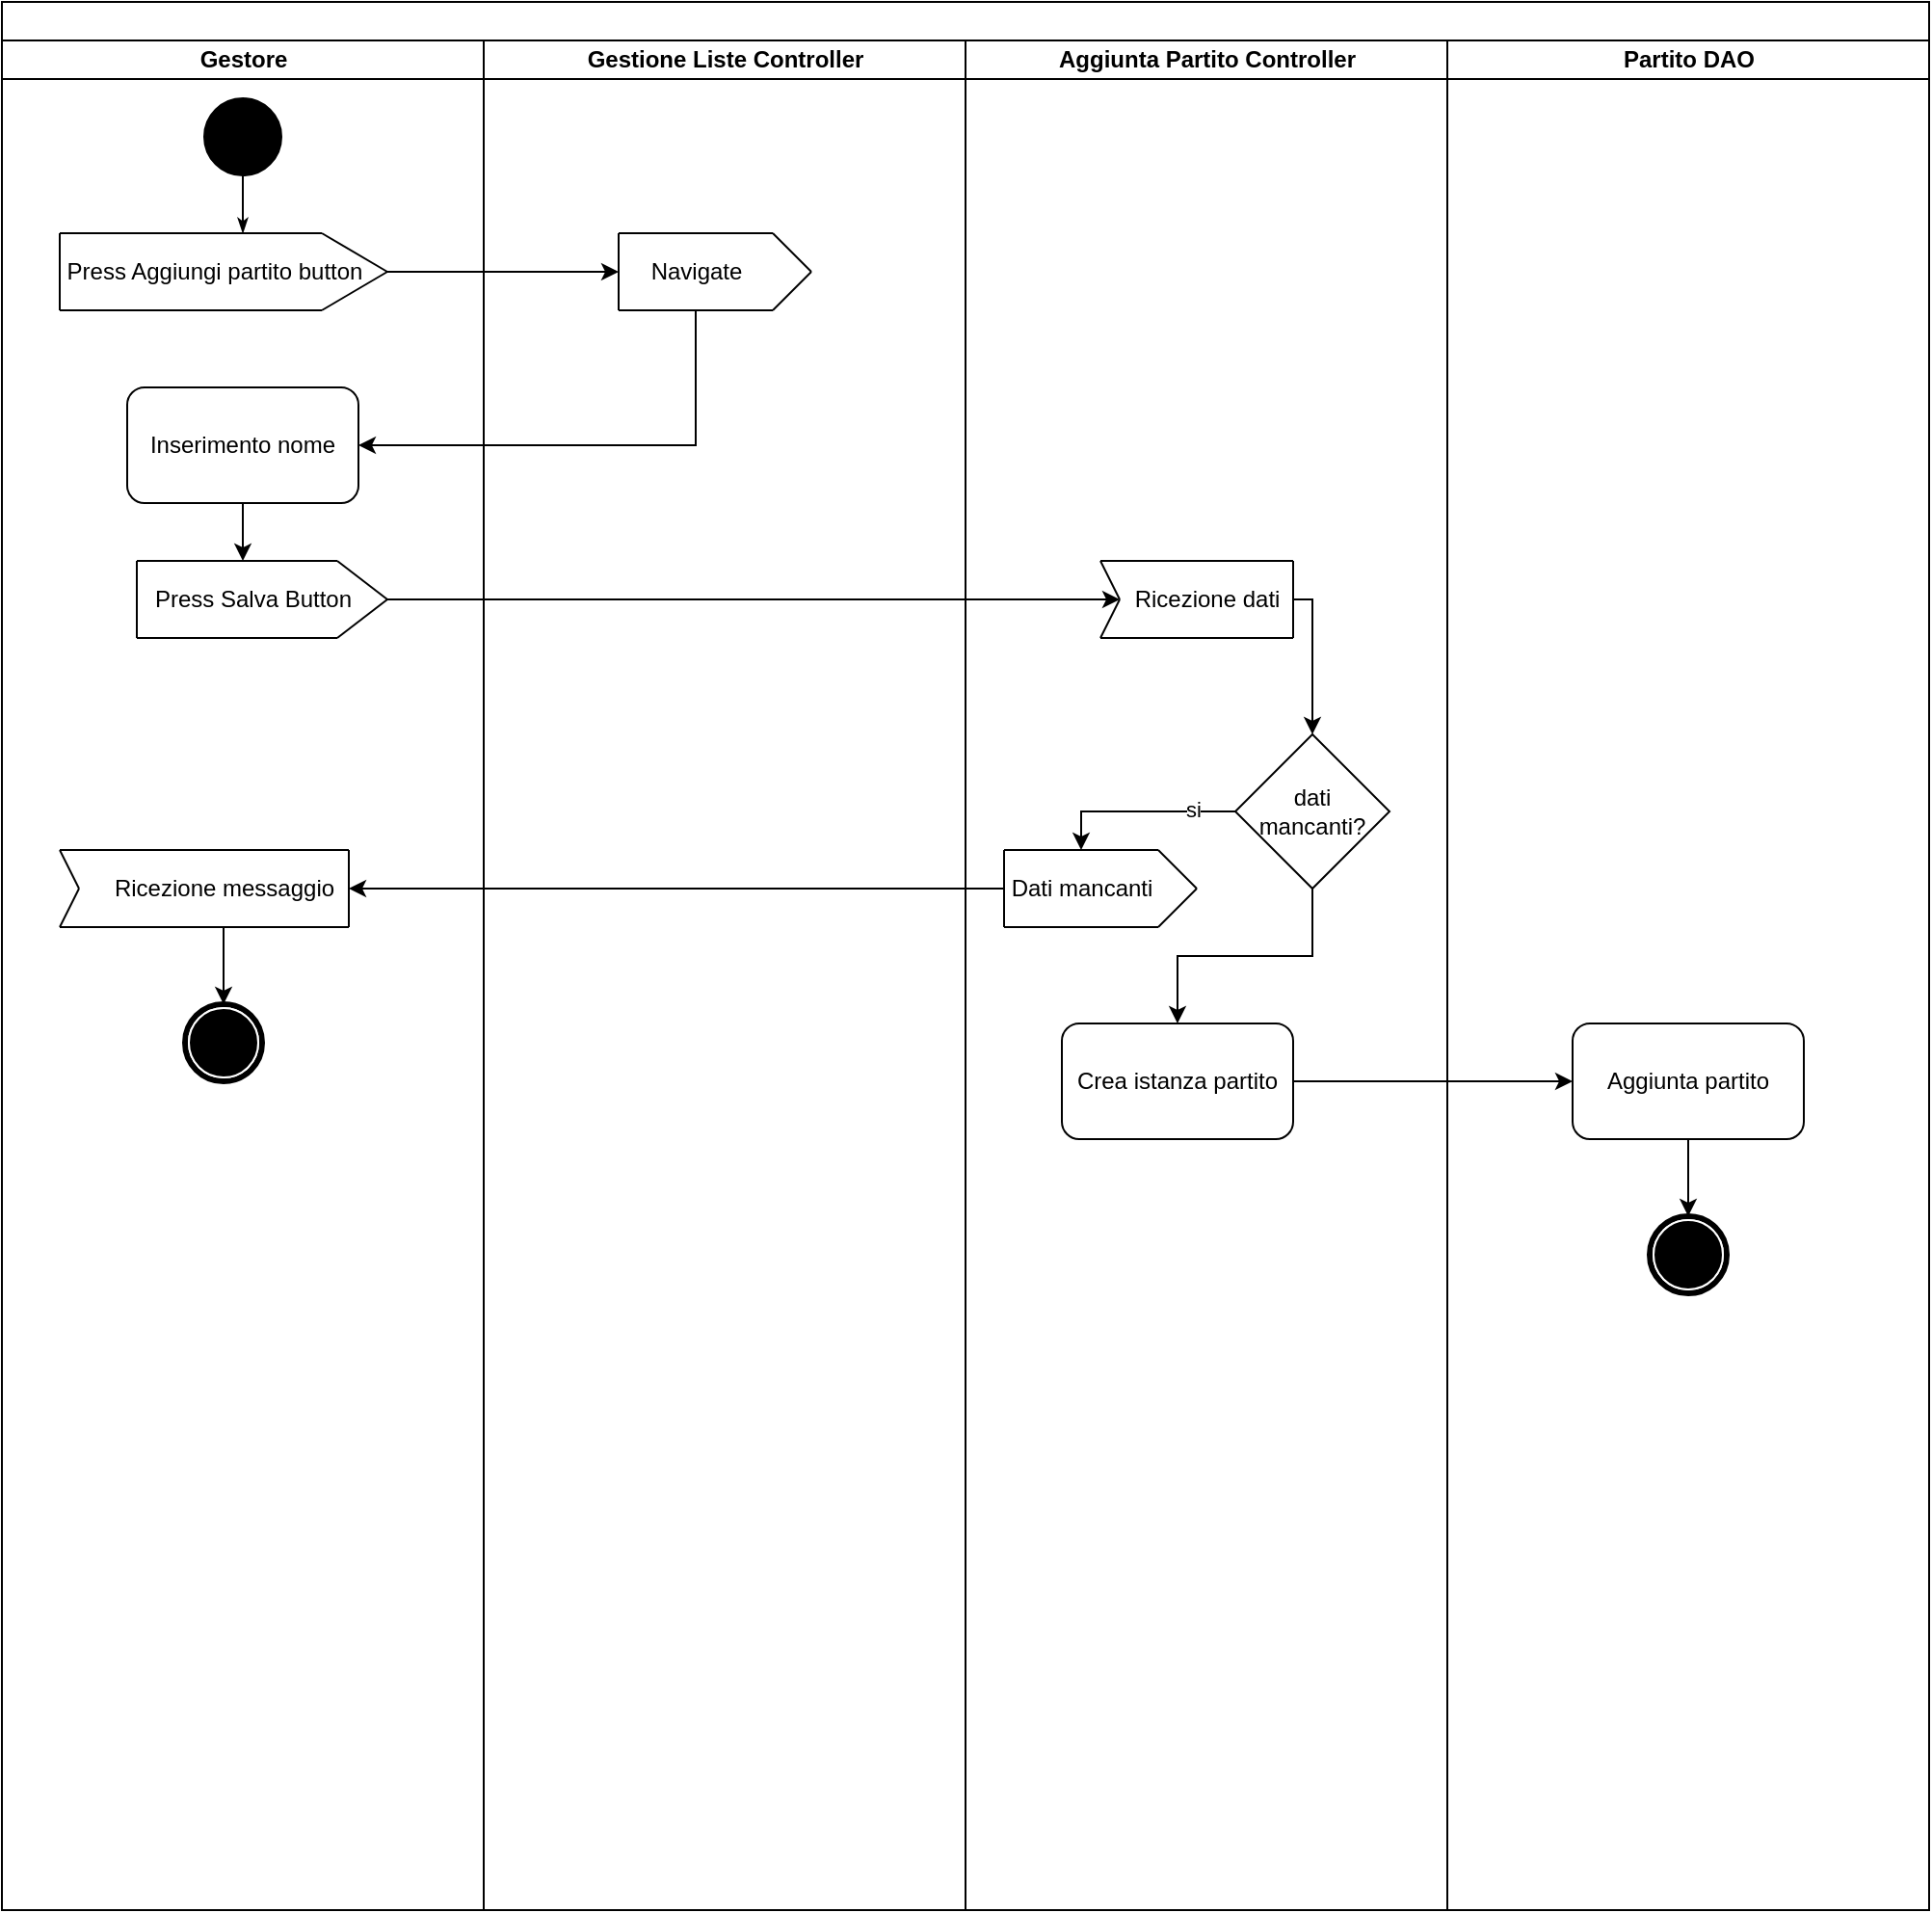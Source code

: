 <mxfile version="18.0.1" type="device"><diagram name="Page-1" id="0783ab3e-0a74-02c8-0abd-f7b4e66b4bec"><mxGraphModel dx="1673" dy="1027" grid="1" gridSize="10" guides="1" tooltips="1" connect="1" arrows="1" fold="1" page="1" pageScale="1" pageWidth="850" pageHeight="1100" background="none" math="0" shadow="0"><root><mxCell id="0"/><mxCell id="1" parent="0"/><mxCell id="1c1d494c118603dd-1" value="" style="swimlane;html=1;childLayout=stackLayout;startSize=20;rounded=0;shadow=0;comic=0;labelBackgroundColor=none;strokeWidth=1;fontFamily=Verdana;fontSize=12;align=center;" parent="1" vertex="1"><mxGeometry x="40" y="20" width="1000" height="990" as="geometry"/></mxCell><mxCell id="1c1d494c118603dd-2" value="Gestore" style="swimlane;html=1;startSize=20;" parent="1c1d494c118603dd-1" vertex="1"><mxGeometry y="20" width="250" height="970" as="geometry"/></mxCell><mxCell id="60571a20871a0731-4" value="" style="ellipse;whiteSpace=wrap;html=1;rounded=0;shadow=0;comic=0;labelBackgroundColor=none;strokeWidth=1;fillColor=#000000;fontFamily=Verdana;fontSize=12;align=center;" parent="1c1d494c118603dd-2" vertex="1"><mxGeometry x="105" y="30" width="40" height="40" as="geometry"/></mxCell><mxCell id="1c1d494c118603dd-27" style="edgeStyle=orthogonalEdgeStyle;rounded=0;html=1;labelBackgroundColor=none;startArrow=none;startFill=0;startSize=5;endArrow=classicThin;endFill=1;endSize=5;jettySize=auto;orthogonalLoop=1;strokeWidth=1;fontFamily=Verdana;fontSize=12" parent="1c1d494c118603dd-2" source="60571a20871a0731-4" edge="1"><mxGeometry relative="1" as="geometry"><mxPoint x="125" y="100" as="targetPoint"/></mxGeometry></mxCell><mxCell id="pbi9V-0MqCEIX_6vA-FS-35" value="" style="group;strokeColor=none;glass=0;rounded=0;" parent="1c1d494c118603dd-2" vertex="1" connectable="0"><mxGeometry x="30" y="100" width="170" height="40" as="geometry"/></mxCell><mxCell id="pbi9V-0MqCEIX_6vA-FS-36" value="" style="endArrow=none;html=1;rounded=0;" parent="pbi9V-0MqCEIX_6vA-FS-35" edge="1"><mxGeometry width="50" height="50" relative="1" as="geometry"><mxPoint as="sourcePoint"/><mxPoint x="136" as="targetPoint"/></mxGeometry></mxCell><mxCell id="pbi9V-0MqCEIX_6vA-FS-37" value="" style="endArrow=none;html=1;rounded=0;" parent="pbi9V-0MqCEIX_6vA-FS-35" edge="1"><mxGeometry width="50" height="50" relative="1" as="geometry"><mxPoint y="40" as="sourcePoint"/><mxPoint x="136" y="40" as="targetPoint"/></mxGeometry></mxCell><mxCell id="pbi9V-0MqCEIX_6vA-FS-38" value="" style="endArrow=none;html=1;rounded=0;" parent="pbi9V-0MqCEIX_6vA-FS-35" edge="1"><mxGeometry width="50" height="50" relative="1" as="geometry"><mxPoint x="136" y="40" as="sourcePoint"/><mxPoint x="170.0" y="20" as="targetPoint"/></mxGeometry></mxCell><mxCell id="pbi9V-0MqCEIX_6vA-FS-39" value="" style="endArrow=none;html=1;rounded=0;" parent="pbi9V-0MqCEIX_6vA-FS-35" edge="1"><mxGeometry width="50" height="50" relative="1" as="geometry"><mxPoint x="136" as="sourcePoint"/><mxPoint x="170.0" y="20" as="targetPoint"/></mxGeometry></mxCell><mxCell id="pbi9V-0MqCEIX_6vA-FS-40" value="" style="endArrow=none;html=1;rounded=0;" parent="pbi9V-0MqCEIX_6vA-FS-35" edge="1"><mxGeometry width="50" height="50" relative="1" as="geometry"><mxPoint y="40" as="sourcePoint"/><mxPoint as="targetPoint"/></mxGeometry></mxCell><mxCell id="pbi9V-0MqCEIX_6vA-FS-44" value="" style="endArrow=classic;html=1;rounded=0;" parent="1c1d494c118603dd-2" edge="1"><mxGeometry width="50" height="50" relative="1" as="geometry"><mxPoint x="200" y="120" as="sourcePoint"/><mxPoint x="320" y="120" as="targetPoint"/></mxGeometry></mxCell><mxCell id="pbi9V-0MqCEIX_6vA-FS-45" value="Inserimento nome" style="rounded=1;whiteSpace=wrap;html=1;shadow=0;glass=0;sketch=0;strokeColor=default;fillColor=default;" parent="1c1d494c118603dd-2" vertex="1"><mxGeometry x="65" y="180" width="120" height="60" as="geometry"/></mxCell><mxCell id="60571a20871a0731-5" value="" style="shape=mxgraph.bpmn.shape;html=1;verticalLabelPosition=bottom;labelBackgroundColor=#ffffff;verticalAlign=top;perimeter=ellipsePerimeter;outline=end;symbol=terminate;rounded=0;shadow=0;comic=0;strokeWidth=1;fontFamily=Verdana;fontSize=12;align=center;" parent="1c1d494c118603dd-2" vertex="1"><mxGeometry x="95" y="500" width="40" height="40" as="geometry"/></mxCell><mxCell id="Z_kuRnhIC4C0vcZggn2R-9" value="" style="group;strokeColor=none;glass=0;rounded=0;" vertex="1" connectable="0" parent="1c1d494c118603dd-2"><mxGeometry x="70" y="270" width="130" height="40" as="geometry"/></mxCell><mxCell id="Z_kuRnhIC4C0vcZggn2R-10" value="" style="endArrow=none;html=1;rounded=0;" edge="1" parent="Z_kuRnhIC4C0vcZggn2R-9"><mxGeometry width="50" height="50" relative="1" as="geometry"><mxPoint as="sourcePoint"/><mxPoint x="104" as="targetPoint"/></mxGeometry></mxCell><mxCell id="Z_kuRnhIC4C0vcZggn2R-11" value="" style="endArrow=none;html=1;rounded=0;" edge="1" parent="Z_kuRnhIC4C0vcZggn2R-9"><mxGeometry width="50" height="50" relative="1" as="geometry"><mxPoint y="40" as="sourcePoint"/><mxPoint x="104" y="40" as="targetPoint"/></mxGeometry></mxCell><mxCell id="Z_kuRnhIC4C0vcZggn2R-12" value="" style="endArrow=none;html=1;rounded=0;" edge="1" parent="Z_kuRnhIC4C0vcZggn2R-9"><mxGeometry width="50" height="50" relative="1" as="geometry"><mxPoint x="104" y="40" as="sourcePoint"/><mxPoint x="130.0" y="20" as="targetPoint"/></mxGeometry></mxCell><mxCell id="Z_kuRnhIC4C0vcZggn2R-13" value="" style="endArrow=none;html=1;rounded=0;" edge="1" parent="Z_kuRnhIC4C0vcZggn2R-9"><mxGeometry width="50" height="50" relative="1" as="geometry"><mxPoint x="104" as="sourcePoint"/><mxPoint x="130.0" y="20" as="targetPoint"/></mxGeometry></mxCell><mxCell id="Z_kuRnhIC4C0vcZggn2R-14" value="" style="endArrow=none;html=1;rounded=0;" edge="1" parent="Z_kuRnhIC4C0vcZggn2R-9"><mxGeometry width="50" height="50" relative="1" as="geometry"><mxPoint y="40" as="sourcePoint"/><mxPoint as="targetPoint"/></mxGeometry></mxCell><mxCell id="Z_kuRnhIC4C0vcZggn2R-43" value="" style="endArrow=none;html=1;rounded=0;" edge="1" parent="1c1d494c118603dd-2"><mxGeometry width="50" height="50" relative="1" as="geometry"><mxPoint x="40.0" y="440" as="sourcePoint"/><mxPoint x="30.0" y="420" as="targetPoint"/></mxGeometry></mxCell><mxCell id="Z_kuRnhIC4C0vcZggn2R-44" value="" style="endArrow=none;html=1;rounded=0;" edge="1" parent="1c1d494c118603dd-2"><mxGeometry width="50" height="50" relative="1" as="geometry"><mxPoint x="30.0" y="460" as="sourcePoint"/><mxPoint x="180" y="460" as="targetPoint"/></mxGeometry></mxCell><mxCell id="Z_kuRnhIC4C0vcZggn2R-45" value="" style="endArrow=none;html=1;rounded=0;" edge="1" parent="1c1d494c118603dd-2"><mxGeometry width="50" height="50" relative="1" as="geometry"><mxPoint x="180.0" y="460" as="sourcePoint"/><mxPoint x="180.0" y="420" as="targetPoint"/></mxGeometry></mxCell><mxCell id="Z_kuRnhIC4C0vcZggn2R-47" value="Ricezione messaggio" style="text;html=1;align=center;verticalAlign=middle;resizable=0;points=[];autosize=1;strokeColor=none;fillColor=none;" vertex="1" parent="1c1d494c118603dd-2"><mxGeometry x="50" y="430" width="130" height="20" as="geometry"/></mxCell><mxCell id="Z_kuRnhIC4C0vcZggn2R-41" value="" style="endArrow=none;html=1;rounded=0;" edge="1" parent="1c1d494c118603dd-2"><mxGeometry width="50" height="50" relative="1" as="geometry"><mxPoint x="30.0" y="460" as="sourcePoint"/><mxPoint x="40.0" y="440" as="targetPoint"/></mxGeometry></mxCell><mxCell id="Z_kuRnhIC4C0vcZggn2R-42" value="" style="endArrow=none;html=1;rounded=0;" edge="1" parent="1c1d494c118603dd-2"><mxGeometry width="50" height="50" relative="1" as="geometry"><mxPoint x="30.0" y="420" as="sourcePoint"/><mxPoint x="180" y="420" as="targetPoint"/></mxGeometry></mxCell><mxCell id="1c1d494c118603dd-3" value="Gestione Liste Controller" style="swimlane;html=1;startSize=20;" parent="1c1d494c118603dd-1" vertex="1"><mxGeometry x="250" y="20" width="250" height="970" as="geometry"/></mxCell><mxCell id="Z_kuRnhIC4C0vcZggn2R-1" value="" style="group;strokeColor=none;glass=0;rounded=0;" vertex="1" connectable="0" parent="1c1d494c118603dd-3"><mxGeometry x="70" y="100" width="100" height="40" as="geometry"/></mxCell><mxCell id="Z_kuRnhIC4C0vcZggn2R-2" value="" style="endArrow=none;html=1;rounded=0;" edge="1" parent="Z_kuRnhIC4C0vcZggn2R-1"><mxGeometry width="50" height="50" relative="1" as="geometry"><mxPoint as="sourcePoint"/><mxPoint x="80" as="targetPoint"/></mxGeometry></mxCell><mxCell id="Z_kuRnhIC4C0vcZggn2R-3" value="" style="endArrow=none;html=1;rounded=0;" edge="1" parent="Z_kuRnhIC4C0vcZggn2R-1"><mxGeometry width="50" height="50" relative="1" as="geometry"><mxPoint y="40" as="sourcePoint"/><mxPoint x="80" y="40" as="targetPoint"/></mxGeometry></mxCell><mxCell id="Z_kuRnhIC4C0vcZggn2R-4" value="" style="endArrow=none;html=1;rounded=0;" edge="1" parent="Z_kuRnhIC4C0vcZggn2R-1"><mxGeometry width="50" height="50" relative="1" as="geometry"><mxPoint x="80" y="40" as="sourcePoint"/><mxPoint x="100" y="20" as="targetPoint"/></mxGeometry></mxCell><mxCell id="Z_kuRnhIC4C0vcZggn2R-5" value="" style="endArrow=none;html=1;rounded=0;" edge="1" parent="Z_kuRnhIC4C0vcZggn2R-1"><mxGeometry width="50" height="50" relative="1" as="geometry"><mxPoint x="80" as="sourcePoint"/><mxPoint x="100" y="20" as="targetPoint"/></mxGeometry></mxCell><mxCell id="Z_kuRnhIC4C0vcZggn2R-6" value="" style="endArrow=none;html=1;rounded=0;" edge="1" parent="Z_kuRnhIC4C0vcZggn2R-1"><mxGeometry width="50" height="50" relative="1" as="geometry"><mxPoint y="40" as="sourcePoint"/><mxPoint as="targetPoint"/></mxGeometry></mxCell><mxCell id="Z_kuRnhIC4C0vcZggn2R-7" value="Navigate" style="text;html=1;align=center;verticalAlign=middle;resizable=0;points=[];autosize=1;strokeColor=none;fillColor=none;" vertex="1" parent="Z_kuRnhIC4C0vcZggn2R-1"><mxGeometry x="10" y="10" width="60" height="20" as="geometry"/></mxCell><mxCell id="1c1d494c118603dd-4" value="Aggiunta Partito Controller" style="swimlane;html=1;startSize=20;" parent="1c1d494c118603dd-1" vertex="1"><mxGeometry x="500" y="20" width="250" height="970" as="geometry"/></mxCell><mxCell id="Z_kuRnhIC4C0vcZggn2R-49" style="edgeStyle=orthogonalEdgeStyle;rounded=0;orthogonalLoop=1;jettySize=auto;html=1;entryX=0.5;entryY=0;entryDx=0;entryDy=0;" edge="1" parent="1c1d494c118603dd-4" source="pbi9V-0MqCEIX_6vA-FS-48" target="Z_kuRnhIC4C0vcZggn2R-48"><mxGeometry relative="1" as="geometry"/></mxCell><mxCell id="pbi9V-0MqCEIX_6vA-FS-48" value="dati mancanti?" style="rhombus;whiteSpace=wrap;html=1;rounded=0;shadow=0;glass=0;sketch=0;strokeColor=default;fillColor=default;" parent="1c1d494c118603dd-4" vertex="1"><mxGeometry x="140" y="360" width="80" height="80" as="geometry"/></mxCell><mxCell id="pbi9V-0MqCEIX_6vA-FS-52" value="" style="group;strokeColor=none;glass=0;rounded=0;" parent="1c1d494c118603dd-4" vertex="1" connectable="0"><mxGeometry x="20" y="420" width="100" height="40" as="geometry"/></mxCell><mxCell id="pbi9V-0MqCEIX_6vA-FS-53" value="" style="endArrow=none;html=1;rounded=0;" parent="pbi9V-0MqCEIX_6vA-FS-52" edge="1"><mxGeometry width="50" height="50" relative="1" as="geometry"><mxPoint as="sourcePoint"/><mxPoint x="80" as="targetPoint"/></mxGeometry></mxCell><mxCell id="pbi9V-0MqCEIX_6vA-FS-54" value="" style="endArrow=none;html=1;rounded=0;" parent="pbi9V-0MqCEIX_6vA-FS-52" edge="1"><mxGeometry width="50" height="50" relative="1" as="geometry"><mxPoint y="40" as="sourcePoint"/><mxPoint x="80" y="40" as="targetPoint"/></mxGeometry></mxCell><mxCell id="pbi9V-0MqCEIX_6vA-FS-55" value="" style="endArrow=none;html=1;rounded=0;" parent="pbi9V-0MqCEIX_6vA-FS-52" edge="1"><mxGeometry width="50" height="50" relative="1" as="geometry"><mxPoint x="80" y="40" as="sourcePoint"/><mxPoint x="100" y="20" as="targetPoint"/></mxGeometry></mxCell><mxCell id="pbi9V-0MqCEIX_6vA-FS-56" value="" style="endArrow=none;html=1;rounded=0;" parent="pbi9V-0MqCEIX_6vA-FS-52" edge="1"><mxGeometry width="50" height="50" relative="1" as="geometry"><mxPoint x="80" as="sourcePoint"/><mxPoint x="100" y="20" as="targetPoint"/></mxGeometry></mxCell><mxCell id="pbi9V-0MqCEIX_6vA-FS-57" value="" style="endArrow=none;html=1;rounded=0;" parent="pbi9V-0MqCEIX_6vA-FS-52" edge="1"><mxGeometry width="50" height="50" relative="1" as="geometry"><mxPoint y="40" as="sourcePoint"/><mxPoint as="targetPoint"/></mxGeometry></mxCell><mxCell id="Z_kuRnhIC4C0vcZggn2R-24" value="" style="endArrow=classic;html=1;rounded=0;" edge="1" parent="1c1d494c118603dd-4"><mxGeometry width="50" height="50" relative="1" as="geometry"><mxPoint x="-300" y="290" as="sourcePoint"/><mxPoint x="80" y="290" as="targetPoint"/></mxGeometry></mxCell><mxCell id="Z_kuRnhIC4C0vcZggn2R-34" value="" style="group" vertex="1" connectable="0" parent="1c1d494c118603dd-4"><mxGeometry x="70" y="270" width="100" height="40" as="geometry"/></mxCell><mxCell id="Z_kuRnhIC4C0vcZggn2R-30" value="" style="endArrow=none;html=1;rounded=0;" edge="1" parent="Z_kuRnhIC4C0vcZggn2R-34"><mxGeometry width="50" height="50" relative="1" as="geometry"><mxPoint y="40" as="sourcePoint"/><mxPoint x="10" y="20" as="targetPoint"/></mxGeometry></mxCell><mxCell id="Z_kuRnhIC4C0vcZggn2R-32" value="" style="endArrow=none;html=1;rounded=0;" edge="1" parent="Z_kuRnhIC4C0vcZggn2R-34"><mxGeometry width="50" height="50" relative="1" as="geometry"><mxPoint as="sourcePoint"/><mxPoint x="100" as="targetPoint"/></mxGeometry></mxCell><mxCell id="Z_kuRnhIC4C0vcZggn2R-28" value="Ricezione dati" style="text;html=1;align=center;verticalAlign=middle;resizable=0;points=[];autosize=1;strokeColor=none;fillColor=none;" vertex="1" parent="Z_kuRnhIC4C0vcZggn2R-34"><mxGeometry x="10" y="10" width="90" height="20" as="geometry"/></mxCell><mxCell id="Z_kuRnhIC4C0vcZggn2R-48" value="Crea istanza partito" style="rounded=1;whiteSpace=wrap;html=1;shadow=0;glass=0;sketch=0;strokeColor=default;fillColor=default;" vertex="1" parent="1c1d494c118603dd-4"><mxGeometry x="50" y="510" width="120" height="60" as="geometry"/></mxCell><mxCell id="Z_kuRnhIC4C0vcZggn2R-50" value="Partito DAO" style="swimlane;html=1;startSize=20;" vertex="1" parent="1c1d494c118603dd-1"><mxGeometry x="750" y="20" width="250" height="970" as="geometry"/></mxCell><mxCell id="Z_kuRnhIC4C0vcZggn2R-65" value="Aggiunta partito" style="rounded=1;whiteSpace=wrap;html=1;shadow=0;glass=0;sketch=0;strokeColor=default;fillColor=default;" vertex="1" parent="Z_kuRnhIC4C0vcZggn2R-50"><mxGeometry x="65" y="510" width="120" height="60" as="geometry"/></mxCell><mxCell id="Z_kuRnhIC4C0vcZggn2R-67" value="" style="shape=mxgraph.bpmn.shape;html=1;verticalLabelPosition=bottom;labelBackgroundColor=#ffffff;verticalAlign=top;perimeter=ellipsePerimeter;outline=end;symbol=terminate;rounded=0;shadow=0;comic=0;strokeWidth=1;fontFamily=Verdana;fontSize=12;align=center;" vertex="1" parent="Z_kuRnhIC4C0vcZggn2R-50"><mxGeometry x="105" y="610" width="40" height="40" as="geometry"/></mxCell><mxCell id="Z_kuRnhIC4C0vcZggn2R-68" value="" style="endArrow=classic;html=1;rounded=0;entryX=0.5;entryY=0;entryDx=0;entryDy=0;" edge="1" parent="Z_kuRnhIC4C0vcZggn2R-50" target="Z_kuRnhIC4C0vcZggn2R-67"><mxGeometry width="50" height="50" relative="1" as="geometry"><mxPoint x="125" y="570" as="sourcePoint"/><mxPoint x="355" y="460" as="targetPoint"/></mxGeometry></mxCell><mxCell id="Z_kuRnhIC4C0vcZggn2R-66" style="edgeStyle=orthogonalEdgeStyle;rounded=0;orthogonalLoop=1;jettySize=auto;html=1;entryX=0;entryY=0.5;entryDx=0;entryDy=0;" edge="1" parent="1c1d494c118603dd-1" source="Z_kuRnhIC4C0vcZggn2R-48" target="Z_kuRnhIC4C0vcZggn2R-65"><mxGeometry relative="1" as="geometry"/></mxCell><mxCell id="pbi9V-0MqCEIX_6vA-FS-41" value="Press Aggiungi partito button" style="text;html=1;align=center;verticalAlign=middle;resizable=0;points=[];autosize=1;strokeColor=none;fillColor=none;" parent="1" vertex="1"><mxGeometry x="65" y="150" width="170" height="20" as="geometry"/></mxCell><mxCell id="pbi9V-0MqCEIX_6vA-FS-58" style="edgeStyle=orthogonalEdgeStyle;rounded=0;orthogonalLoop=1;jettySize=auto;html=1;" parent="1" source="pbi9V-0MqCEIX_6vA-FS-48" edge="1"><mxGeometry relative="1" as="geometry"><mxPoint x="600" y="460" as="targetPoint"/><Array as="points"><mxPoint x="600" y="440"/></Array></mxGeometry></mxCell><mxCell id="Z_kuRnhIC4C0vcZggn2R-26" value="si" style="edgeLabel;html=1;align=center;verticalAlign=middle;resizable=0;points=[];" vertex="1" connectable="0" parent="pbi9V-0MqCEIX_6vA-FS-58"><mxGeometry x="-0.552" y="-1" relative="1" as="geometry"><mxPoint as="offset"/></mxGeometry></mxCell><mxCell id="pbi9V-0MqCEIX_6vA-FS-59" value="Dati mancanti" style="text;html=1;align=center;verticalAlign=middle;resizable=0;points=[];autosize=1;strokeColor=none;fillColor=none;" parent="1" vertex="1"><mxGeometry x="555" y="470" width="90" height="20" as="geometry"/></mxCell><mxCell id="pbi9V-0MqCEIX_6vA-FS-68" value="" style="endArrow=classic;html=1;rounded=0;entryX=0.5;entryY=0;entryDx=0;entryDy=0;" parent="1" target="60571a20871a0731-5" edge="1"><mxGeometry width="50" height="50" relative="1" as="geometry"><mxPoint x="155" y="500" as="sourcePoint"/><mxPoint x="385" y="390" as="targetPoint"/></mxGeometry></mxCell><mxCell id="Z_kuRnhIC4C0vcZggn2R-8" value="" style="endArrow=classic;html=1;rounded=0;entryX=1;entryY=0.5;entryDx=0;entryDy=0;edgeStyle=orthogonalEdgeStyle;" edge="1" parent="1" target="pbi9V-0MqCEIX_6vA-FS-45"><mxGeometry width="50" height="50" relative="1" as="geometry"><mxPoint x="400" y="180" as="sourcePoint"/><mxPoint x="230" y="250" as="targetPoint"/><Array as="points"><mxPoint x="400" y="250"/></Array></mxGeometry></mxCell><mxCell id="Z_kuRnhIC4C0vcZggn2R-15" value="Press Salva Button" style="text;html=1;align=center;verticalAlign=middle;resizable=0;points=[];autosize=1;strokeColor=none;fillColor=none;" vertex="1" parent="1"><mxGeometry x="110" y="320" width="120" height="20" as="geometry"/></mxCell><mxCell id="Z_kuRnhIC4C0vcZggn2R-16" style="edgeStyle=orthogonalEdgeStyle;rounded=0;orthogonalLoop=1;jettySize=auto;html=1;" edge="1" parent="1" source="pbi9V-0MqCEIX_6vA-FS-45"><mxGeometry relative="1" as="geometry"><mxPoint x="165" y="310.0" as="targetPoint"/></mxGeometry></mxCell><mxCell id="Z_kuRnhIC4C0vcZggn2R-25" value="" style="endArrow=classic;html=1;rounded=0;entryX=0.5;entryY=0;entryDx=0;entryDy=0;edgeStyle=orthogonalEdgeStyle;" edge="1" parent="1" target="pbi9V-0MqCEIX_6vA-FS-48"><mxGeometry width="50" height="50" relative="1" as="geometry"><mxPoint x="710" y="330" as="sourcePoint"/><mxPoint x="540" y="210" as="targetPoint"/><Array as="points"><mxPoint x="720" y="330"/></Array></mxGeometry></mxCell><mxCell id="Z_kuRnhIC4C0vcZggn2R-29" value="" style="endArrow=none;html=1;rounded=0;" edge="1" parent="1"><mxGeometry width="50" height="50" relative="1" as="geometry"><mxPoint x="620" y="330" as="sourcePoint"/><mxPoint x="610" y="310" as="targetPoint"/></mxGeometry></mxCell><mxCell id="Z_kuRnhIC4C0vcZggn2R-31" value="" style="endArrow=none;html=1;rounded=0;" edge="1" parent="1"><mxGeometry width="50" height="50" relative="1" as="geometry"><mxPoint x="610" y="350" as="sourcePoint"/><mxPoint x="710" y="350" as="targetPoint"/></mxGeometry></mxCell><mxCell id="Z_kuRnhIC4C0vcZggn2R-33" value="" style="endArrow=none;html=1;rounded=0;" edge="1" parent="1"><mxGeometry width="50" height="50" relative="1" as="geometry"><mxPoint x="710" y="350" as="sourcePoint"/><mxPoint x="710" y="310" as="targetPoint"/></mxGeometry></mxCell><mxCell id="Z_kuRnhIC4C0vcZggn2R-46" value="" style="endArrow=classic;html=1;rounded=0;exitX=0.056;exitY=0.5;exitDx=0;exitDy=0;exitPerimeter=0;" edge="1" parent="1" source="pbi9V-0MqCEIX_6vA-FS-59"><mxGeometry width="50" height="50" relative="1" as="geometry"><mxPoint x="340" y="500" as="sourcePoint"/><mxPoint x="220" y="480" as="targetPoint"/></mxGeometry></mxCell></root></mxGraphModel></diagram></mxfile>